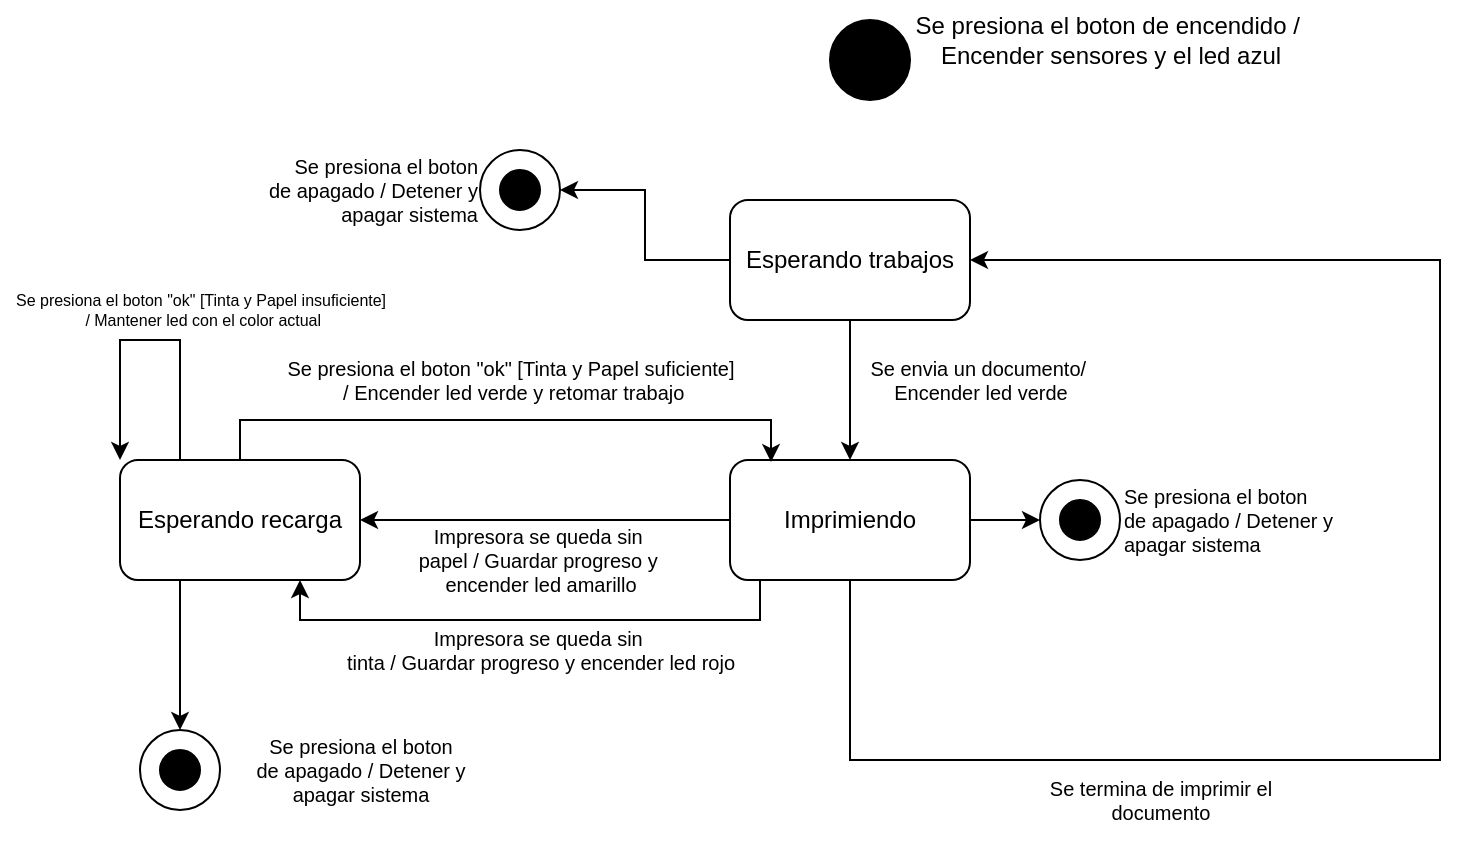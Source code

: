<mxfile version="24.8.3">
  <diagram name="Page-1" id="TrFkJt4Q3403ZMpoXxQd">
    <mxGraphModel dx="1195" dy="644" grid="1" gridSize="10" guides="1" tooltips="1" connect="1" arrows="1" fold="1" page="1" pageScale="1" pageWidth="850" pageHeight="1400" math="0" shadow="0">
      <root>
        <mxCell id="0" />
        <mxCell id="1" parent="0" />
        <mxCell id="jT8QoHCPhj27wWN9HuLi-6" value="" style="edgeStyle=orthogonalEdgeStyle;rounded=0;orthogonalLoop=1;jettySize=auto;html=1;" edge="1" parent="1" source="jT8QoHCPhj27wWN9HuLi-2" target="jT8QoHCPhj27wWN9HuLi-5">
          <mxGeometry relative="1" as="geometry" />
        </mxCell>
        <mxCell id="jT8QoHCPhj27wWN9HuLi-39" style="edgeStyle=orthogonalEdgeStyle;rounded=0;orthogonalLoop=1;jettySize=auto;html=1;exitX=0;exitY=0.5;exitDx=0;exitDy=0;entryX=1;entryY=0.5;entryDx=0;entryDy=0;" edge="1" parent="1" source="jT8QoHCPhj27wWN9HuLi-2" target="jT8QoHCPhj27wWN9HuLi-36">
          <mxGeometry relative="1" as="geometry" />
        </mxCell>
        <mxCell id="jT8QoHCPhj27wWN9HuLi-2" value="Esperando trabajos" style="rounded=1;whiteSpace=wrap;html=1;" vertex="1" parent="1">
          <mxGeometry x="365" y="150" width="120" height="60" as="geometry" />
        </mxCell>
        <mxCell id="jT8QoHCPhj27wWN9HuLi-4" value="&lt;div&gt;Se presiona el boton de encendido /&amp;nbsp;&lt;/div&gt;&lt;div&gt;Encender sensores y el led azul&lt;/div&gt;" style="text;html=1;align=center;verticalAlign=middle;resizable=0;points=[];autosize=1;strokeColor=none;fillColor=none;" vertex="1" parent="1">
          <mxGeometry x="445" y="50" width="220" height="40" as="geometry" />
        </mxCell>
        <mxCell id="jT8QoHCPhj27wWN9HuLi-9" style="edgeStyle=orthogonalEdgeStyle;rounded=0;orthogonalLoop=1;jettySize=auto;html=1;entryX=1;entryY=0.5;entryDx=0;entryDy=0;" edge="1" parent="1" source="jT8QoHCPhj27wWN9HuLi-5" target="jT8QoHCPhj27wWN9HuLi-8">
          <mxGeometry relative="1" as="geometry" />
        </mxCell>
        <mxCell id="jT8QoHCPhj27wWN9HuLi-11" style="edgeStyle=orthogonalEdgeStyle;rounded=0;orthogonalLoop=1;jettySize=auto;html=1;entryX=0.75;entryY=1;entryDx=0;entryDy=0;" edge="1" parent="1" source="jT8QoHCPhj27wWN9HuLi-5" target="jT8QoHCPhj27wWN9HuLi-8">
          <mxGeometry relative="1" as="geometry">
            <Array as="points">
              <mxPoint x="380" y="360" />
              <mxPoint x="150" y="360" />
            </Array>
          </mxGeometry>
        </mxCell>
        <mxCell id="jT8QoHCPhj27wWN9HuLi-18" style="edgeStyle=orthogonalEdgeStyle;rounded=0;orthogonalLoop=1;jettySize=auto;html=1;entryX=1;entryY=0.5;entryDx=0;entryDy=0;" edge="1" parent="1" source="jT8QoHCPhj27wWN9HuLi-5" target="jT8QoHCPhj27wWN9HuLi-2">
          <mxGeometry relative="1" as="geometry">
            <Array as="points">
              <mxPoint x="425" y="430" />
              <mxPoint x="720" y="430" />
              <mxPoint x="720" y="180" />
            </Array>
          </mxGeometry>
        </mxCell>
        <mxCell id="jT8QoHCPhj27wWN9HuLi-21" value="" style="edgeStyle=orthogonalEdgeStyle;rounded=0;orthogonalLoop=1;jettySize=auto;html=1;" edge="1" parent="1" source="jT8QoHCPhj27wWN9HuLi-5" target="jT8QoHCPhj27wWN9HuLi-20">
          <mxGeometry relative="1" as="geometry" />
        </mxCell>
        <mxCell id="jT8QoHCPhj27wWN9HuLi-5" value="Imprimiendo" style="rounded=1;whiteSpace=wrap;html=1;" vertex="1" parent="1">
          <mxGeometry x="365" y="280" width="120" height="60" as="geometry" />
        </mxCell>
        <mxCell id="jT8QoHCPhj27wWN9HuLi-7" value="&lt;div style=&quot;font-size: 10px;&quot;&gt;Se envia un documento/&amp;nbsp;&lt;/div&gt;&lt;div style=&quot;font-size: 10px;&quot;&gt;Encender led verde&lt;br style=&quot;font-size: 10px;&quot;&gt;&lt;/div&gt;" style="text;html=1;align=center;verticalAlign=middle;resizable=0;points=[];autosize=1;strokeColor=none;fillColor=none;fontSize=10;" vertex="1" parent="1">
          <mxGeometry x="420" y="220" width="140" height="40" as="geometry" />
        </mxCell>
        <mxCell id="jT8QoHCPhj27wWN9HuLi-40" style="edgeStyle=orthogonalEdgeStyle;rounded=0;orthogonalLoop=1;jettySize=auto;html=1;entryX=0.5;entryY=0;entryDx=0;entryDy=0;" edge="1" parent="1" source="jT8QoHCPhj27wWN9HuLi-8" target="jT8QoHCPhj27wWN9HuLi-29">
          <mxGeometry relative="1" as="geometry">
            <Array as="points">
              <mxPoint x="90" y="360" />
              <mxPoint x="90" y="360" />
            </Array>
          </mxGeometry>
        </mxCell>
        <mxCell id="jT8QoHCPhj27wWN9HuLi-8" value="Esperando recarga" style="rounded=1;whiteSpace=wrap;html=1;" vertex="1" parent="1">
          <mxGeometry x="60" y="280" width="120" height="60" as="geometry" />
        </mxCell>
        <mxCell id="jT8QoHCPhj27wWN9HuLi-10" value="&lt;div style=&quot;font-size: 10px;&quot;&gt;Impresora se queda sin&amp;nbsp;&lt;/div&gt;&lt;div style=&quot;font-size: 10px;&quot;&gt;papel / Guardar progreso y&amp;nbsp;&lt;/div&gt;&lt;div style=&quot;font-size: 10px;&quot;&gt;encender led amarillo&lt;br style=&quot;font-size: 10px;&quot;&gt;&lt;/div&gt;" style="text;html=1;align=center;verticalAlign=middle;resizable=0;points=[];autosize=1;strokeColor=none;fillColor=none;fontSize=10;" vertex="1" parent="1">
          <mxGeometry x="195" y="305" width="150" height="50" as="geometry" />
        </mxCell>
        <mxCell id="jT8QoHCPhj27wWN9HuLi-12" value="&lt;div style=&quot;font-size: 10px;&quot;&gt;Impresora se queda sin&amp;nbsp;&lt;/div&gt;&lt;div style=&quot;font-size: 10px;&quot;&gt;tinta / Guardar progreso y encender led rojo&lt;br style=&quot;font-size: 10px;&quot;&gt;&lt;/div&gt;" style="text;html=1;align=center;verticalAlign=middle;resizable=0;points=[];autosize=1;strokeColor=none;fillColor=none;fontSize=10;" vertex="1" parent="1">
          <mxGeometry x="155" y="355" width="230" height="40" as="geometry" />
        </mxCell>
        <mxCell id="jT8QoHCPhj27wWN9HuLi-13" style="edgeStyle=orthogonalEdgeStyle;rounded=0;orthogonalLoop=1;jettySize=auto;html=1;entryX=0.171;entryY=0.017;entryDx=0;entryDy=0;entryPerimeter=0;" edge="1" parent="1" source="jT8QoHCPhj27wWN9HuLi-8" target="jT8QoHCPhj27wWN9HuLi-5">
          <mxGeometry relative="1" as="geometry">
            <Array as="points">
              <mxPoint x="120" y="260" />
              <mxPoint x="386" y="260" />
            </Array>
          </mxGeometry>
        </mxCell>
        <mxCell id="jT8QoHCPhj27wWN9HuLi-14" value="&lt;div style=&quot;font-size: 10px;&quot;&gt;Se presiona el boton &quot;ok&quot; [Tinta y Papel suficiente]&lt;/div&gt;&lt;div style=&quot;font-size: 10px;&quot;&gt;&amp;nbsp;/ Encender led verde y retomar trabajo&lt;br style=&quot;font-size: 10px;&quot;&gt;&lt;/div&gt;" style="text;html=1;align=center;verticalAlign=middle;resizable=0;points=[];autosize=1;strokeColor=none;fillColor=none;fontSize=10;" vertex="1" parent="1">
          <mxGeometry x="125" y="220" width="260" height="40" as="geometry" />
        </mxCell>
        <mxCell id="jT8QoHCPhj27wWN9HuLi-16" style="edgeStyle=orthogonalEdgeStyle;rounded=0;orthogonalLoop=1;jettySize=auto;html=1;entryX=0;entryY=0;entryDx=0;entryDy=0;" edge="1" parent="1" source="jT8QoHCPhj27wWN9HuLi-8" target="jT8QoHCPhj27wWN9HuLi-8">
          <mxGeometry relative="1" as="geometry">
            <Array as="points">
              <mxPoint x="90" y="220" />
              <mxPoint x="60" y="220" />
            </Array>
          </mxGeometry>
        </mxCell>
        <mxCell id="jT8QoHCPhj27wWN9HuLi-17" value="&lt;div style=&quot;font-size: 8px;&quot;&gt;Se presiona el boton &quot;ok&quot; [Tinta y Papel insuficiente]&lt;/div&gt;&lt;div style=&quot;font-size: 8px;&quot;&gt;&amp;nbsp;/ Mantener led con el color actual&lt;br style=&quot;font-size: 8px;&quot;&gt;&lt;/div&gt;" style="text;html=1;align=center;verticalAlign=middle;resizable=0;points=[];autosize=1;strokeColor=none;fillColor=none;fontSize=8;" vertex="1" parent="1">
          <mxGeometry y="190" width="200" height="30" as="geometry" />
        </mxCell>
        <mxCell id="jT8QoHCPhj27wWN9HuLi-19" value="&lt;div&gt;Se termina de imprimir el&lt;/div&gt;&lt;div&gt;documento&lt;br&gt;&lt;/div&gt;" style="text;html=1;align=center;verticalAlign=middle;resizable=0;points=[];autosize=1;strokeColor=none;fillColor=none;fontSize=10;" vertex="1" parent="1">
          <mxGeometry x="510" y="430" width="140" height="40" as="geometry" />
        </mxCell>
        <mxCell id="jT8QoHCPhj27wWN9HuLi-20" value="" style="ellipse;whiteSpace=wrap;html=1;aspect=fixed;fillColor=#FFFFFF;" vertex="1" parent="1">
          <mxGeometry x="520" y="290" width="40" height="40" as="geometry" />
        </mxCell>
        <mxCell id="jT8QoHCPhj27wWN9HuLi-22" value="" style="ellipse;whiteSpace=wrap;html=1;aspect=fixed;fillColor=#000000;" vertex="1" parent="1">
          <mxGeometry x="415" y="60" width="40" height="40" as="geometry" />
        </mxCell>
        <mxCell id="jT8QoHCPhj27wWN9HuLi-1" value="" style="ellipse;whiteSpace=wrap;html=1;aspect=fixed;fillColor=#000000;" vertex="1" parent="1">
          <mxGeometry x="530" y="300" width="20" height="20" as="geometry" />
        </mxCell>
        <mxCell id="jT8QoHCPhj27wWN9HuLi-23" value="&lt;div&gt;Se presiona el boton&lt;/div&gt;&lt;div&gt;de apagado / Detener y&lt;/div&gt;&lt;div&gt;apagar sistema&lt;br&gt;&lt;/div&gt;" style="text;html=1;align=left;verticalAlign=middle;resizable=0;points=[];autosize=1;strokeColor=none;fillColor=none;fontSize=10;" vertex="1" parent="1">
          <mxGeometry x="560" y="285" width="130" height="50" as="geometry" />
        </mxCell>
        <mxCell id="jT8QoHCPhj27wWN9HuLi-27" value="&lt;div&gt;Se presiona el boton&lt;/div&gt;&lt;div&gt;de apagado / Detener y&lt;/div&gt;&lt;div&gt;apagar sistema&lt;br&gt;&lt;/div&gt;" style="text;html=1;align=center;verticalAlign=middle;resizable=0;points=[];autosize=1;strokeColor=none;fillColor=none;fontSize=10;" vertex="1" parent="1">
          <mxGeometry x="115" y="410" width="130" height="50" as="geometry" />
        </mxCell>
        <mxCell id="jT8QoHCPhj27wWN9HuLi-28" value="" style="ellipse;whiteSpace=wrap;html=1;aspect=fixed;fillColor=#000000;" vertex="1" parent="1">
          <mxGeometry x="80" y="425" width="20" height="20" as="geometry" />
        </mxCell>
        <mxCell id="jT8QoHCPhj27wWN9HuLi-29" value="" style="ellipse;whiteSpace=wrap;html=1;aspect=fixed;fillColor=#FFFFFF;" vertex="1" parent="1">
          <mxGeometry x="70" y="415" width="40" height="40" as="geometry" />
        </mxCell>
        <mxCell id="jT8QoHCPhj27wWN9HuLi-31" value="" style="ellipse;whiteSpace=wrap;html=1;aspect=fixed;fillColor=#000000;" vertex="1" parent="1">
          <mxGeometry x="80" y="425" width="20" height="20" as="geometry" />
        </mxCell>
        <mxCell id="jT8QoHCPhj27wWN9HuLi-34" value="&lt;div&gt;Se presiona el boton&lt;/div&gt;&lt;div&gt;de apagado / Detener y&lt;/div&gt;&lt;div&gt;apagar sistema&lt;br&gt;&lt;/div&gt;" style="text;html=1;align=right;verticalAlign=middle;resizable=0;points=[];autosize=1;strokeColor=none;fillColor=none;fontSize=10;" vertex="1" parent="1">
          <mxGeometry x="110" y="120" width="130" height="50" as="geometry" />
        </mxCell>
        <mxCell id="jT8QoHCPhj27wWN9HuLi-35" value="" style="ellipse;whiteSpace=wrap;html=1;aspect=fixed;fillColor=#000000;" vertex="1" parent="1">
          <mxGeometry x="250" y="135" width="20" height="20" as="geometry" />
        </mxCell>
        <mxCell id="jT8QoHCPhj27wWN9HuLi-36" value="" style="ellipse;whiteSpace=wrap;html=1;aspect=fixed;fillColor=#FFFFFF;" vertex="1" parent="1">
          <mxGeometry x="240" y="125" width="40" height="40" as="geometry" />
        </mxCell>
        <mxCell id="jT8QoHCPhj27wWN9HuLi-37" value="" style="ellipse;whiteSpace=wrap;html=1;aspect=fixed;fillColor=#000000;" vertex="1" parent="1">
          <mxGeometry x="250" y="135" width="20" height="20" as="geometry" />
        </mxCell>
      </root>
    </mxGraphModel>
  </diagram>
</mxfile>
